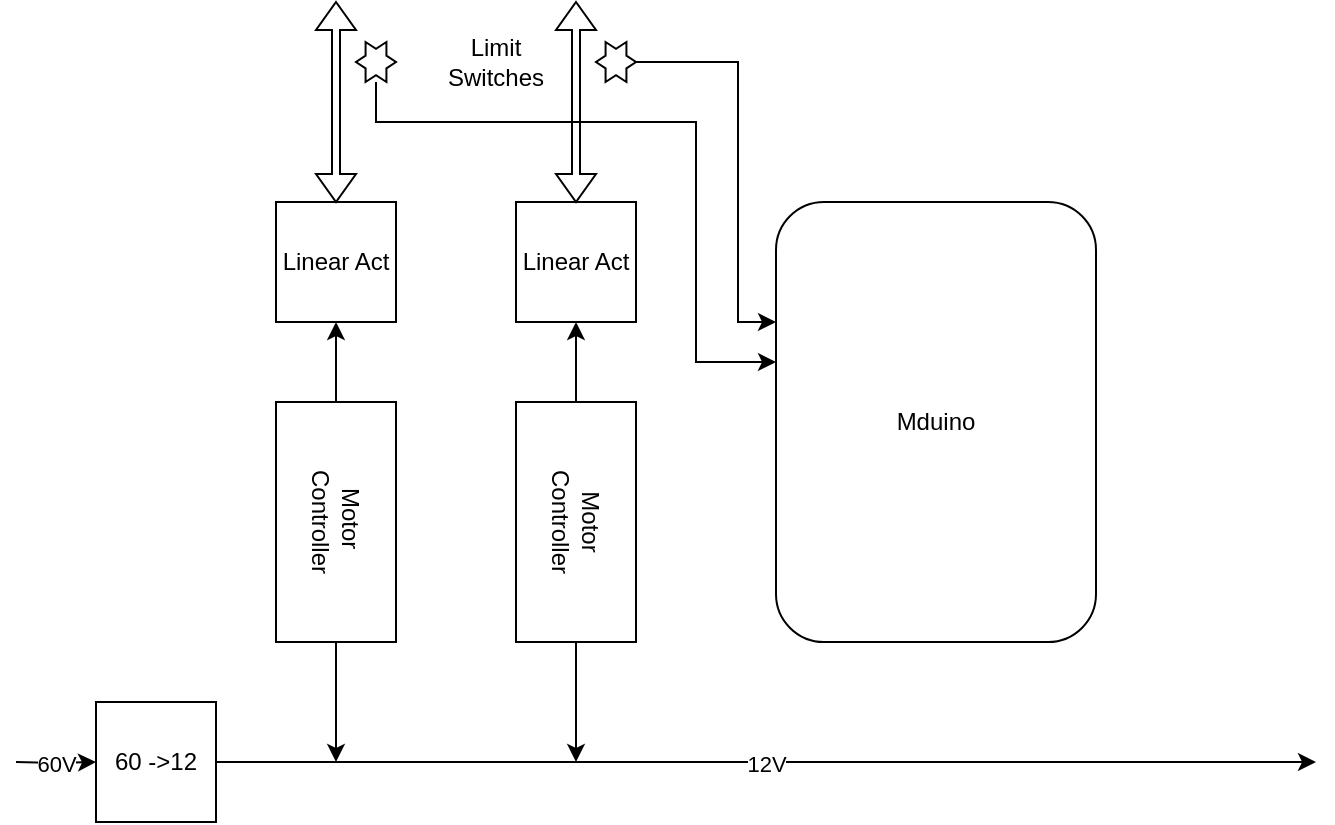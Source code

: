 <mxfile version="22.1.8" type="github">
  <diagram name="Page-1" id="sJ-nx_9itPdLS0dFn56l">
    <mxGraphModel dx="2047" dy="901" grid="1" gridSize="10" guides="1" tooltips="1" connect="1" arrows="1" fold="1" page="1" pageScale="1" pageWidth="1169" pageHeight="827" math="0" shadow="0">
      <root>
        <mxCell id="0" />
        <mxCell id="1" parent="0" />
        <mxCell id="O3xW27j-qVa7l_e3PMDo-6" value="60 -&amp;gt;12" style="whiteSpace=wrap;html=1;aspect=fixed;" vertex="1" parent="1">
          <mxGeometry x="40" y="430" width="60" height="60" as="geometry" />
        </mxCell>
        <mxCell id="O3xW27j-qVa7l_e3PMDo-11" value="" style="endArrow=classic;html=1;rounded=0;edgeStyle=orthogonalEdgeStyle;entryX=0;entryY=0.5;entryDx=0;entryDy=0;" edge="1" parent="1" target="O3xW27j-qVa7l_e3PMDo-6">
          <mxGeometry relative="1" as="geometry">
            <mxPoint y="460" as="sourcePoint" />
            <mxPoint x="30" y="281" as="targetPoint" />
          </mxGeometry>
        </mxCell>
        <mxCell id="O3xW27j-qVa7l_e3PMDo-13" value="60V" style="edgeLabel;html=1;align=center;verticalAlign=middle;resizable=0;points=[];" vertex="1" connectable="0" parent="O3xW27j-qVa7l_e3PMDo-11">
          <mxGeometry x="0.02" y="1" relative="1" as="geometry">
            <mxPoint as="offset" />
          </mxGeometry>
        </mxCell>
        <mxCell id="O3xW27j-qVa7l_e3PMDo-14" value="" style="endArrow=classic;html=1;rounded=0;edgeStyle=orthogonalEdgeStyle;exitX=1;exitY=0.5;exitDx=0;exitDy=0;" edge="1" parent="1" source="O3xW27j-qVa7l_e3PMDo-6">
          <mxGeometry relative="1" as="geometry">
            <mxPoint x="510" y="150" as="sourcePoint" />
            <mxPoint x="650" y="460" as="targetPoint" />
          </mxGeometry>
        </mxCell>
        <mxCell id="O3xW27j-qVa7l_e3PMDo-15" value="12V" style="edgeLabel;resizable=0;html=1;align=center;verticalAlign=middle;" connectable="0" vertex="1" parent="O3xW27j-qVa7l_e3PMDo-14">
          <mxGeometry relative="1" as="geometry" />
        </mxCell>
        <mxCell id="O3xW27j-qVa7l_e3PMDo-23" style="edgeStyle=orthogonalEdgeStyle;rounded=0;orthogonalLoop=1;jettySize=auto;html=1;exitX=0;exitY=0.5;exitDx=0;exitDy=0;entryX=0.5;entryY=1;entryDx=0;entryDy=0;" edge="1" parent="1" source="O3xW27j-qVa7l_e3PMDo-18" target="O3xW27j-qVa7l_e3PMDo-20">
          <mxGeometry relative="1" as="geometry" />
        </mxCell>
        <mxCell id="O3xW27j-qVa7l_e3PMDo-27" style="edgeStyle=orthogonalEdgeStyle;rounded=0;orthogonalLoop=1;jettySize=auto;html=1;" edge="1" parent="1" source="O3xW27j-qVa7l_e3PMDo-18">
          <mxGeometry relative="1" as="geometry">
            <mxPoint x="160" y="460" as="targetPoint" />
          </mxGeometry>
        </mxCell>
        <mxCell id="O3xW27j-qVa7l_e3PMDo-18" value="Motor&amp;nbsp;&lt;br&gt;Controller" style="rounded=0;whiteSpace=wrap;html=1;rotation=90;" vertex="1" parent="1">
          <mxGeometry x="100" y="310" width="120" height="60" as="geometry" />
        </mxCell>
        <mxCell id="O3xW27j-qVa7l_e3PMDo-24" style="edgeStyle=orthogonalEdgeStyle;rounded=0;orthogonalLoop=1;jettySize=auto;html=1;entryX=0.5;entryY=1;entryDx=0;entryDy=0;" edge="1" parent="1" source="O3xW27j-qVa7l_e3PMDo-19" target="O3xW27j-qVa7l_e3PMDo-22">
          <mxGeometry relative="1" as="geometry" />
        </mxCell>
        <mxCell id="O3xW27j-qVa7l_e3PMDo-29" style="edgeStyle=orthogonalEdgeStyle;rounded=0;orthogonalLoop=1;jettySize=auto;html=1;" edge="1" parent="1" source="O3xW27j-qVa7l_e3PMDo-19">
          <mxGeometry relative="1" as="geometry">
            <mxPoint x="280" y="460" as="targetPoint" />
          </mxGeometry>
        </mxCell>
        <mxCell id="O3xW27j-qVa7l_e3PMDo-19" value="Motor&lt;br&gt;Controller" style="rounded=0;whiteSpace=wrap;html=1;rotation=90;" vertex="1" parent="1">
          <mxGeometry x="220" y="310" width="120" height="60" as="geometry" />
        </mxCell>
        <mxCell id="O3xW27j-qVa7l_e3PMDo-20" value="Linear Act" style="rounded=0;whiteSpace=wrap;html=1;" vertex="1" parent="1">
          <mxGeometry x="130" y="180" width="60" height="60" as="geometry" />
        </mxCell>
        <mxCell id="O3xW27j-qVa7l_e3PMDo-22" value="Linear Act" style="rounded=0;whiteSpace=wrap;html=1;" vertex="1" parent="1">
          <mxGeometry x="250" y="180" width="60" height="60" as="geometry" />
        </mxCell>
        <mxCell id="O3xW27j-qVa7l_e3PMDo-25" value="" style="shape=doubleArrow;direction=south;whiteSpace=wrap;html=1;arrowWidth=0.2;arrowSize=0.14;" vertex="1" parent="1">
          <mxGeometry x="150" y="80" width="20" height="100" as="geometry" />
        </mxCell>
        <mxCell id="O3xW27j-qVa7l_e3PMDo-26" value="" style="shape=doubleArrow;direction=south;whiteSpace=wrap;html=1;arrowWidth=0.2;arrowSize=0.14;" vertex="1" parent="1">
          <mxGeometry x="270" y="80" width="20" height="100" as="geometry" />
        </mxCell>
        <mxCell id="O3xW27j-qVa7l_e3PMDo-33" value="" style="edgeStyle=orthogonalEdgeStyle;rounded=0;orthogonalLoop=1;jettySize=auto;html=1;" edge="1" parent="1" source="O3xW27j-qVa7l_e3PMDo-30">
          <mxGeometry relative="1" as="geometry">
            <mxPoint x="380" y="260" as="targetPoint" />
            <Array as="points">
              <mxPoint x="180" y="140" />
              <mxPoint x="340" y="140" />
              <mxPoint x="340" y="260" />
            </Array>
          </mxGeometry>
        </mxCell>
        <mxCell id="O3xW27j-qVa7l_e3PMDo-30" value="" style="verticalLabelPosition=bottom;verticalAlign=top;html=1;shape=mxgraph.basic.6_point_star" vertex="1" parent="1">
          <mxGeometry x="170" y="100" width="20" height="20" as="geometry" />
        </mxCell>
        <mxCell id="O3xW27j-qVa7l_e3PMDo-35" value="" style="edgeStyle=orthogonalEdgeStyle;rounded=0;orthogonalLoop=1;jettySize=auto;html=1;" edge="1" parent="1" source="O3xW27j-qVa7l_e3PMDo-31">
          <mxGeometry relative="1" as="geometry">
            <mxPoint x="380" y="240" as="targetPoint" />
            <Array as="points">
              <mxPoint x="361" y="110" />
              <mxPoint x="361" y="240" />
              <mxPoint x="380" y="240" />
            </Array>
          </mxGeometry>
        </mxCell>
        <mxCell id="O3xW27j-qVa7l_e3PMDo-31" value="" style="verticalLabelPosition=bottom;verticalAlign=top;html=1;shape=mxgraph.basic.6_point_star" vertex="1" parent="1">
          <mxGeometry x="290" y="100" width="20" height="20" as="geometry" />
        </mxCell>
        <mxCell id="O3xW27j-qVa7l_e3PMDo-36" value="Mduino" style="rounded=1;whiteSpace=wrap;html=1;" vertex="1" parent="1">
          <mxGeometry x="380" y="180" width="160" height="220" as="geometry" />
        </mxCell>
        <mxCell id="O3xW27j-qVa7l_e3PMDo-38" value="Limit Switches" style="text;html=1;strokeColor=none;fillColor=none;align=center;verticalAlign=middle;whiteSpace=wrap;rounded=0;" vertex="1" parent="1">
          <mxGeometry x="210" y="95" width="60" height="30" as="geometry" />
        </mxCell>
      </root>
    </mxGraphModel>
  </diagram>
</mxfile>
